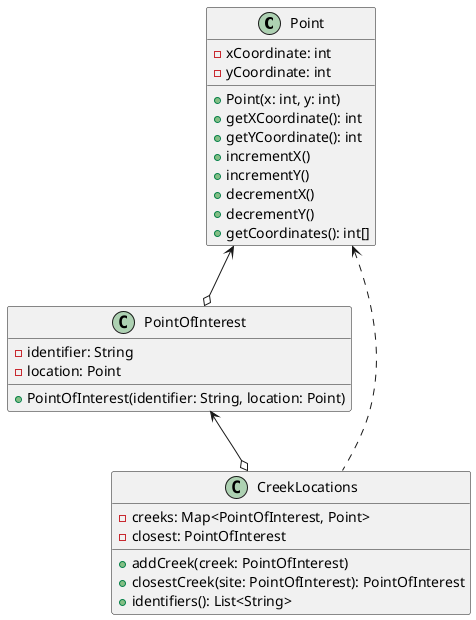 @startuml

class Point {
 -xCoordinate: int
 -yCoordinate: int
 +Point(x: int, y: int)
 +getXCoordinate(): int
 +getYCoordinate(): int
 +incrementX()
 +incrementY()
 +decrementX()
 +decrementY()
 +getCoordinates(): int[]
}

class PointOfInterest {
 -identifier: String
 -location: Point
 +PointOfInterest(identifier: String, location: Point)
}
Point <--o PointOfInterest


class CreekLocations {
 -creeks: Map<PointOfInterest, Point>
 -closest: PointOfInterest
 +addCreek(creek: PointOfInterest)
 +closestCreek(site: PointOfInterest): PointOfInterest
 +identifiers(): List<String>
}
Point <.. CreekLocations
PointOfInterest <--o CreekLocations

@enduml
